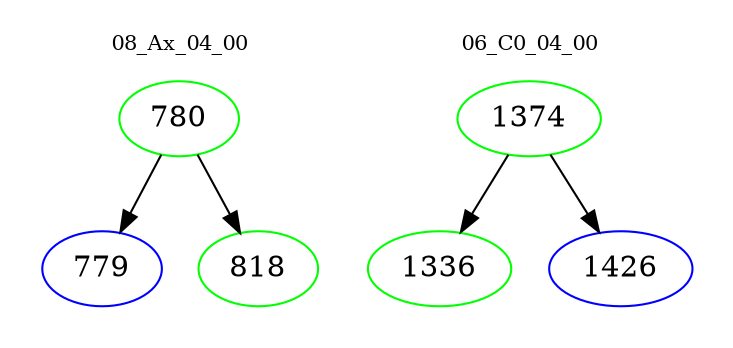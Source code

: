 digraph{
subgraph cluster_0 {
color = white
label = "08_Ax_04_00";
fontsize=10;
T0_780 [label="780", color="green"]
T0_780 -> T0_779 [color="black"]
T0_779 [label="779", color="blue"]
T0_780 -> T0_818 [color="black"]
T0_818 [label="818", color="green"]
}
subgraph cluster_1 {
color = white
label = "06_C0_04_00";
fontsize=10;
T1_1374 [label="1374", color="green"]
T1_1374 -> T1_1336 [color="black"]
T1_1336 [label="1336", color="green"]
T1_1374 -> T1_1426 [color="black"]
T1_1426 [label="1426", color="blue"]
}
}
